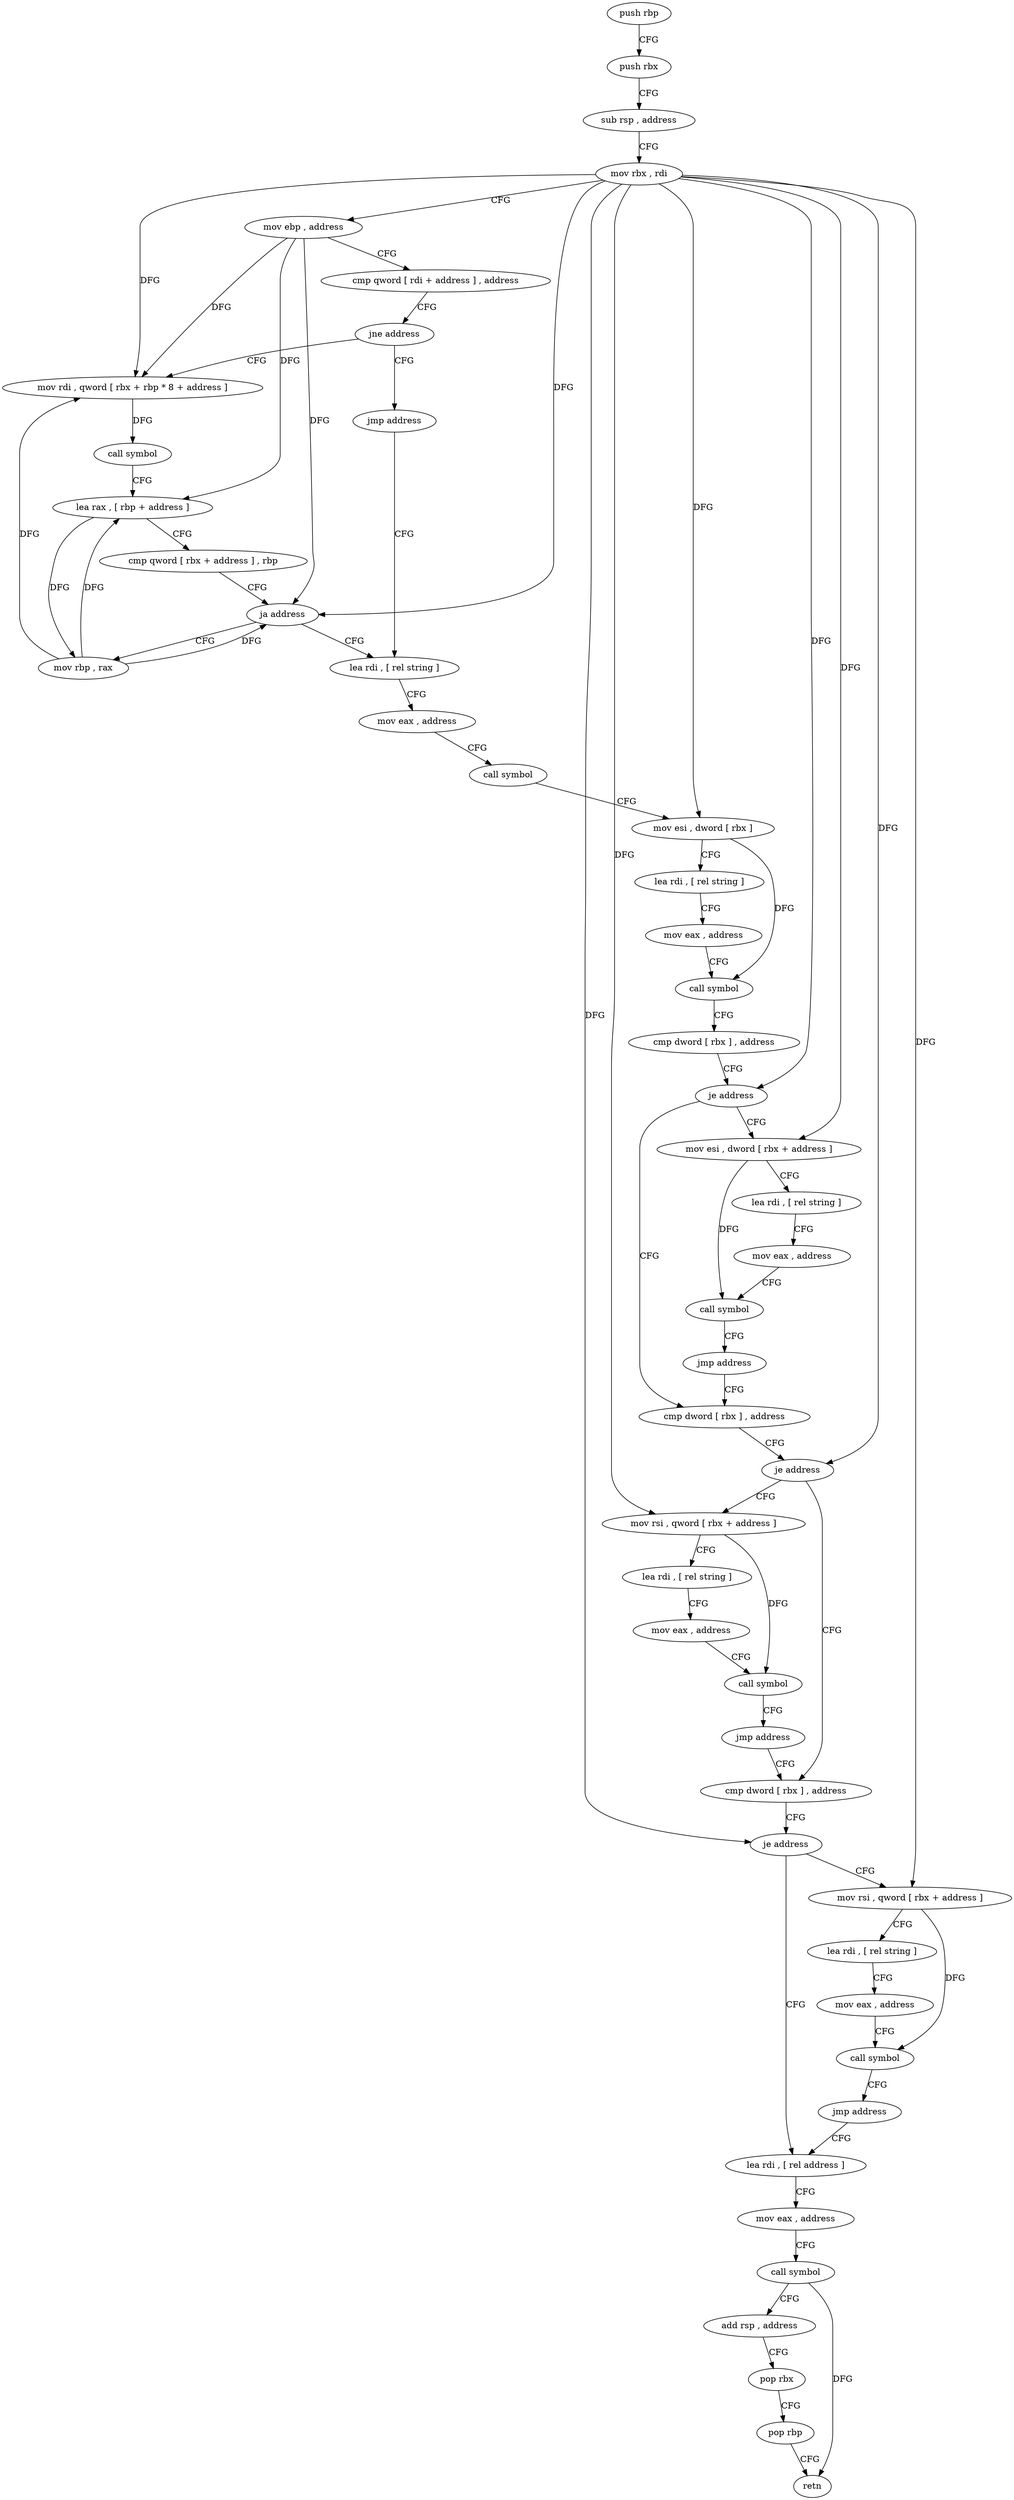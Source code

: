 digraph "func" {
"122103" [label = "push rbp" ]
"122104" [label = "push rbx" ]
"122105" [label = "sub rsp , address" ]
"122109" [label = "mov rbx , rdi" ]
"122112" [label = "mov ebp , address" ]
"122117" [label = "cmp qword [ rdi + address ] , address" ]
"122122" [label = "jne address" ]
"122129" [label = "mov rdi , qword [ rbx + rbp * 8 + address ]" ]
"122124" [label = "jmp address" ]
"122134" [label = "call symbol" ]
"122139" [label = "lea rax , [ rbp + address ]" ]
"122143" [label = "cmp qword [ rbx + address ] , rbp" ]
"122147" [label = "ja address" ]
"122126" [label = "mov rbp , rax" ]
"122149" [label = "lea rdi , [ rel string ]" ]
"122156" [label = "mov eax , address" ]
"122161" [label = "call symbol" ]
"122166" [label = "mov esi , dword [ rbx ]" ]
"122168" [label = "lea rdi , [ rel string ]" ]
"122175" [label = "mov eax , address" ]
"122180" [label = "call symbol" ]
"122185" [label = "cmp dword [ rbx ] , address" ]
"122188" [label = "je address" ]
"122224" [label = "mov esi , dword [ rbx + address ]" ]
"122190" [label = "cmp dword [ rbx ] , address" ]
"122227" [label = "lea rdi , [ rel string ]" ]
"122234" [label = "mov eax , address" ]
"122239" [label = "call symbol" ]
"122244" [label = "jmp address" ]
"122193" [label = "je address" ]
"122246" [label = "mov rsi , qword [ rbx + address ]" ]
"122195" [label = "cmp dword [ rbx ] , address" ]
"122250" [label = "lea rdi , [ rel string ]" ]
"122257" [label = "mov eax , address" ]
"122262" [label = "call symbol" ]
"122267" [label = "jmp address" ]
"122198" [label = "je address" ]
"122269" [label = "mov rsi , qword [ rbx + address ]" ]
"122200" [label = "lea rdi , [ rel address ]" ]
"122273" [label = "lea rdi , [ rel string ]" ]
"122280" [label = "mov eax , address" ]
"122285" [label = "call symbol" ]
"122290" [label = "jmp address" ]
"122207" [label = "mov eax , address" ]
"122212" [label = "call symbol" ]
"122217" [label = "add rsp , address" ]
"122221" [label = "pop rbx" ]
"122222" [label = "pop rbp" ]
"122223" [label = "retn" ]
"122103" -> "122104" [ label = "CFG" ]
"122104" -> "122105" [ label = "CFG" ]
"122105" -> "122109" [ label = "CFG" ]
"122109" -> "122112" [ label = "CFG" ]
"122109" -> "122129" [ label = "DFG" ]
"122109" -> "122147" [ label = "DFG" ]
"122109" -> "122166" [ label = "DFG" ]
"122109" -> "122188" [ label = "DFG" ]
"122109" -> "122224" [ label = "DFG" ]
"122109" -> "122193" [ label = "DFG" ]
"122109" -> "122246" [ label = "DFG" ]
"122109" -> "122198" [ label = "DFG" ]
"122109" -> "122269" [ label = "DFG" ]
"122112" -> "122117" [ label = "CFG" ]
"122112" -> "122129" [ label = "DFG" ]
"122112" -> "122139" [ label = "DFG" ]
"122112" -> "122147" [ label = "DFG" ]
"122117" -> "122122" [ label = "CFG" ]
"122122" -> "122129" [ label = "CFG" ]
"122122" -> "122124" [ label = "CFG" ]
"122129" -> "122134" [ label = "DFG" ]
"122124" -> "122149" [ label = "CFG" ]
"122134" -> "122139" [ label = "CFG" ]
"122139" -> "122143" [ label = "CFG" ]
"122139" -> "122126" [ label = "DFG" ]
"122143" -> "122147" [ label = "CFG" ]
"122147" -> "122126" [ label = "CFG" ]
"122147" -> "122149" [ label = "CFG" ]
"122126" -> "122129" [ label = "DFG" ]
"122126" -> "122139" [ label = "DFG" ]
"122126" -> "122147" [ label = "DFG" ]
"122149" -> "122156" [ label = "CFG" ]
"122156" -> "122161" [ label = "CFG" ]
"122161" -> "122166" [ label = "CFG" ]
"122166" -> "122168" [ label = "CFG" ]
"122166" -> "122180" [ label = "DFG" ]
"122168" -> "122175" [ label = "CFG" ]
"122175" -> "122180" [ label = "CFG" ]
"122180" -> "122185" [ label = "CFG" ]
"122185" -> "122188" [ label = "CFG" ]
"122188" -> "122224" [ label = "CFG" ]
"122188" -> "122190" [ label = "CFG" ]
"122224" -> "122227" [ label = "CFG" ]
"122224" -> "122239" [ label = "DFG" ]
"122190" -> "122193" [ label = "CFG" ]
"122227" -> "122234" [ label = "CFG" ]
"122234" -> "122239" [ label = "CFG" ]
"122239" -> "122244" [ label = "CFG" ]
"122244" -> "122190" [ label = "CFG" ]
"122193" -> "122246" [ label = "CFG" ]
"122193" -> "122195" [ label = "CFG" ]
"122246" -> "122250" [ label = "CFG" ]
"122246" -> "122262" [ label = "DFG" ]
"122195" -> "122198" [ label = "CFG" ]
"122250" -> "122257" [ label = "CFG" ]
"122257" -> "122262" [ label = "CFG" ]
"122262" -> "122267" [ label = "CFG" ]
"122267" -> "122195" [ label = "CFG" ]
"122198" -> "122269" [ label = "CFG" ]
"122198" -> "122200" [ label = "CFG" ]
"122269" -> "122273" [ label = "CFG" ]
"122269" -> "122285" [ label = "DFG" ]
"122200" -> "122207" [ label = "CFG" ]
"122273" -> "122280" [ label = "CFG" ]
"122280" -> "122285" [ label = "CFG" ]
"122285" -> "122290" [ label = "CFG" ]
"122290" -> "122200" [ label = "CFG" ]
"122207" -> "122212" [ label = "CFG" ]
"122212" -> "122217" [ label = "CFG" ]
"122212" -> "122223" [ label = "DFG" ]
"122217" -> "122221" [ label = "CFG" ]
"122221" -> "122222" [ label = "CFG" ]
"122222" -> "122223" [ label = "CFG" ]
}
